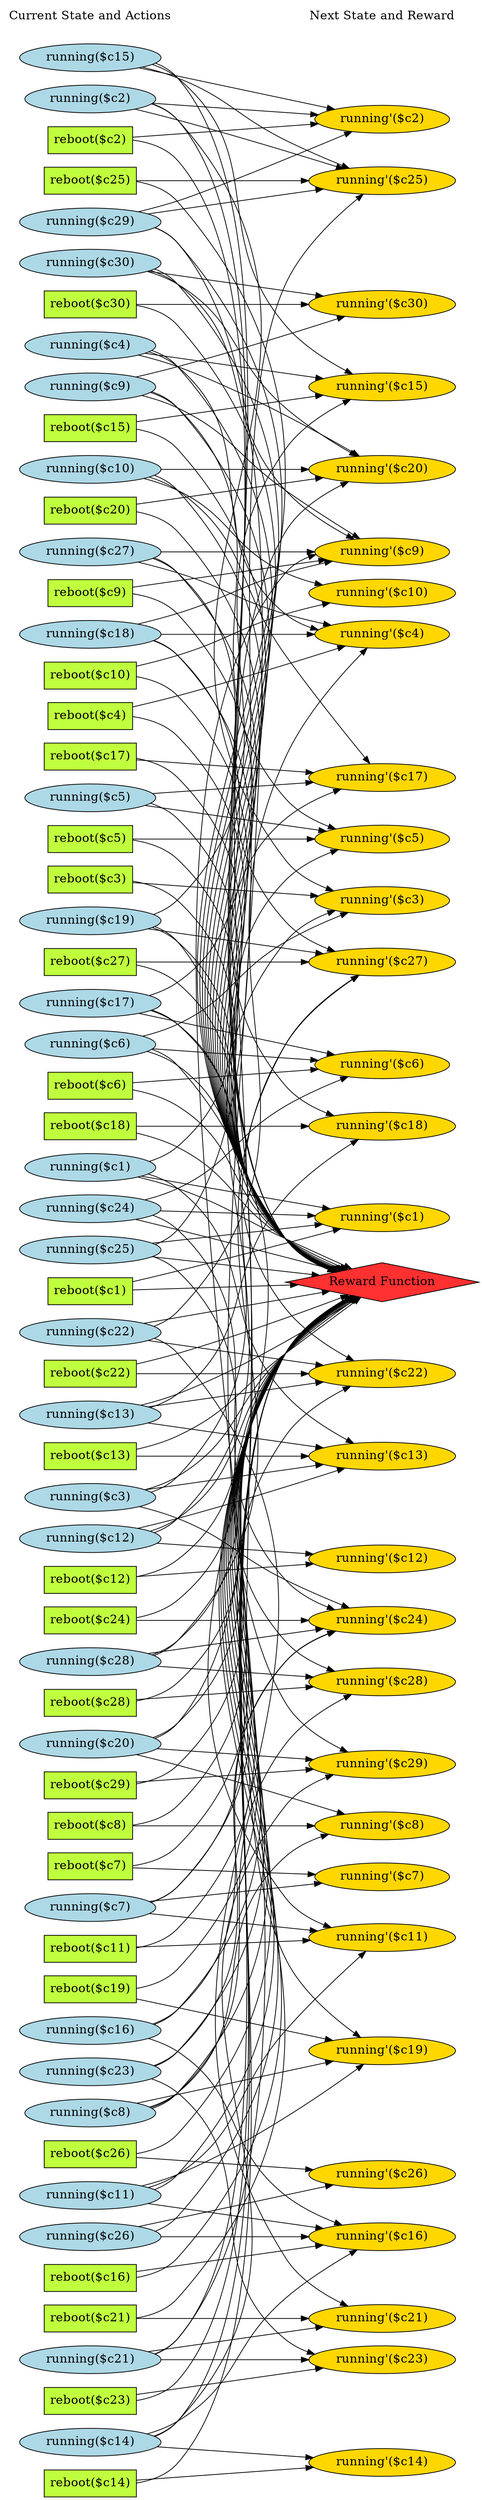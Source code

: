 digraph G {
	graph [bb="0,0,579,3286",
		fontname=Helvetica,
		fontsize=16,
		rankdir=LR,
		ranksep=2.00,
		ratio=auto,
		size=600
	];
	node [fontsize=16,
		label="\N"
	];
	{
		graph [rank=same];
		"running($c27)"		 [color=black,
			fillcolor=lightblue,
			height=0.51069,
			pos="90.5,2563",
			shape=ellipse,
			style=filled,
			width=2.1606];
		"running($c15)"		 [color=black,
			fillcolor=lightblue,
			height=0.51069,
			pos="90.5,3214",
			shape=ellipse,
			style=filled,
			width=2.1606];
		"reboot($c9)"		 [color=black,
			fillcolor=olivedrab1,
			height=0.5,
			pos="90.5,2509",
			shape=box,
			style=filled,
			width=1.2778];
		"running($c19)"		 [color=black,
			fillcolor=lightblue,
			height=0.51069,
			pos="90.5,2077",
			shape=ellipse,
			style=filled,
			width=2.1606];
		"reboot($c5)"		 [color=black,
			fillcolor=olivedrab1,
			height=0.5,
			pos="90.5,2185",
			shape=box,
			style=filled,
			width=1.2778];
		"running($c1)"		 [color=black,
			fillcolor=lightblue,
			height=0.51069,
			pos="90.5,1752",
			shape=ellipse,
			style=filled,
			width=1.9838];
		"reboot($c1)"		 [color=black,
			fillcolor=olivedrab1,
			height=0.5,
			pos="90.5,1588",
			shape=box,
			style=filled,
			width=1.2778];
		"running($c6)"		 [color=black,
			fillcolor=lightblue,
			height=0.51069,
			pos="90.5,1914",
			shape=ellipse,
			style=filled,
			width=1.9838];
		"running($c2)"		 [color=black,
			fillcolor=lightblue,
			height=0.51069,
			pos="90.5,3159",
			shape=ellipse,
			style=filled,
			width=1.9838];
		"reboot($c21)"		 [color=black,
			fillcolor=olivedrab1,
			height=0.5,
			pos="90.5,234",
			shape=box,
			style=filled,
			width=1.3889];
		"running($c30)"		 [color=black,
			fillcolor=lightblue,
			height=0.51069,
			pos="90.5,2942",
			shape=ellipse,
			style=filled,
			width=2.1606];
		"reboot($c13)"		 [color=black,
			fillcolor=olivedrab1,
			height=0.5,
			pos="90.5,1372",
			shape=box,
			style=filled,
			width=1.3889];
		"reboot($c25)"		 [color=black,
			fillcolor=olivedrab1,
			height=0.5,
			pos="90.5,3051",
			shape=box,
			style=filled,
			width=1.3889];
		"running($c22)"		 [color=black,
			fillcolor=lightblue,
			height=0.51069,
			pos="90.5,1534",
			shape=ellipse,
			style=filled,
			width=2.1606];
		"reboot($c17)"		 [color=black,
			fillcolor=olivedrab1,
			height=0.5,
			pos="90.5,2293",
			shape=box,
			style=filled,
			width=1.3889];
		"running($c10)"		 [color=black,
			fillcolor=lightblue,
			height=0.51069,
			pos="90.5,2671",
			shape=ellipse,
			style=filled,
			width=2.1606];
		"reboot($c29)"		 [color=black,
			fillcolor=olivedrab1,
			height=0.5,
			pos="90.5,939",
			shape=box,
			style=filled,
			width=1.3889];
		"running($c26)"		 [color=black,
			fillcolor=lightblue,
			height=0.51069,
			pos="90.5,342",
			shape=ellipse,
			style=filled,
			width=2.1606];
		"reboot($c8)"		 [color=black,
			fillcolor=olivedrab1,
			height=0.5,
			pos="90.5,885",
			shape=box,
			style=filled,
			width=1.2778];
		"running($c14)"		 [color=black,
			fillcolor=lightblue,
			height=0.51069,
			pos="90.5,72",
			shape=ellipse,
			style=filled,
			width=2.1606];
		"reboot($c4)"		 [color=black,
			fillcolor=olivedrab1,
			height=0.5,
			pos="90.5,2347",
			shape=box,
			style=filled,
			width=1.2778];
		"running($c18)"		 [color=black,
			fillcolor=lightblue,
			height=0.51069,
			pos="90.5,2455",
			shape=ellipse,
			style=filled,
			width=2.1606];
		"running($c9)"		 [color=black,
			fillcolor=lightblue,
			height=0.51069,
			pos="90.5,2779",
			shape=ellipse,
			style=filled,
			width=1.9838];
		"running($c5)"		 [color=black,
			fillcolor=lightblue,
			height=0.51069,
			pos="90.5,2239",
			shape=ellipse,
			style=filled,
			width=1.9838];
		"reboot($c20)"		 [color=black,
			fillcolor=olivedrab1,
			height=0.5,
			pos="90.5,2617",
			shape=box,
			style=filled,
			width=1.3889];
		"reboot($c12)"		 [color=black,
			fillcolor=olivedrab1,
			height=0.5,
			pos="90.5,1209",
			shape=box,
			style=filled,
			width=1.3889];
		"reboot($c24)"		 [color=black,
			fillcolor=olivedrab1,
			height=0.5,
			pos="90.5,1155",
			shape=box,
			style=filled,
			width=1.3889];
		"reboot($c16)"		 [color=black,
			fillcolor=olivedrab1,
			height=0.5,
			pos="90.5,288",
			shape=box,
			style=filled,
			width=1.3889];
		"reboot($c28)"		 [color=black,
			fillcolor=olivedrab1,
			height=0.5,
			pos="90.5,1047",
			shape=box,
			style=filled,
			width=1.3889];
		"running($c21)"		 [color=black,
			fillcolor=lightblue,
			height=0.51069,
			pos="90.5,180",
			shape=ellipse,
			style=filled,
			width=2.1606];
		"running($c25)"		 [color=black,
			fillcolor=lightblue,
			height=0.51069,
			pos="90.5,1642",
			shape=ellipse,
			style=filled,
			width=2.1606];
		"running($c13)"		 [color=black,
			fillcolor=lightblue,
			height=0.51069,
			pos="90.5,1426",
			shape=ellipse,
			style=filled,
			width=2.1606];
		"reboot($c7)"		 [color=black,
			fillcolor=olivedrab1,
			height=0.5,
			pos="90.5,831",
			shape=box,
			style=filled,
			width=1.2778];
		"running($c29)"		 [color=black,
			fillcolor=lightblue,
			height=0.51069,
			pos="90.5,2997",
			shape=ellipse,
			style=filled,
			width=2.1606];
		"running($c17)"		 [color=black,
			fillcolor=lightblue,
			height=0.51069,
			pos="90.5,1969",
			shape=ellipse,
			style=filled,
			width=2.1606];
		"reboot($c3)"		 [color=black,
			fillcolor=olivedrab1,
			height=0.5,
			pos="90.5,2131",
			shape=box,
			style=filled,
			width=1.2778];
		"Current State and Actions"		 [color=black,
			fillcolor=white,
			height=0.5,
			pos="90.5,3268",
			shape=plaintext,
			style=bold,
			width=2.5139];
		"running($c8)"		 [color=black,
			fillcolor=lightblue,
			height=0.51069,
			pos="90.5,505",
			shape=ellipse,
			style=filled,
			width=1.9838];
		"running($c4)"		 [color=black,
			fillcolor=lightblue,
			height=0.51069,
			pos="90.5,2834",
			shape=ellipse,
			style=filled,
			width=1.9838];
		"reboot($c11)"		 [color=black,
			fillcolor=olivedrab1,
			height=0.5,
			pos="90.5,723",
			shape=box,
			style=filled,
			width=1.3889];
		"reboot($c23)"		 [color=black,
			fillcolor=olivedrab1,
			height=0.5,
			pos="90.5,126",
			shape=box,
			style=filled,
			width=1.3889];
		"reboot($c15)"		 [color=black,
			fillcolor=olivedrab1,
			height=0.5,
			pos="90.5,2725",
			shape=box,
			style=filled,
			width=1.3889];
		"running($c12)"		 [color=black,
			fillcolor=lightblue,
			height=0.51069,
			pos="90.5,1263",
			shape=ellipse,
			style=filled,
			width=2.1606];
		"reboot($c27)"		 [color=black,
			fillcolor=olivedrab1,
			height=0.5,
			pos="90.5,2023",
			shape=box,
			style=filled,
			width=1.3889];
		"running($c20)"		 [color=black,
			fillcolor=lightblue,
			height=0.51069,
			pos="90.5,993",
			shape=ellipse,
			style=filled,
			width=2.1606];
		"reboot($c19)"		 [color=black,
			fillcolor=olivedrab1,
			height=0.5,
			pos="90.5,669",
			shape=box,
			style=filled,
			width=1.3889];
		"running($c16)"		 [color=black,
			fillcolor=lightblue,
			height=0.51069,
			pos="90.5,615",
			shape=ellipse,
			style=filled,
			width=2.1606];
		"running($c24)"		 [color=black,
			fillcolor=lightblue,
			height=0.51069,
			pos="90.5,1697",
			shape=ellipse,
			style=filled,
			width=2.1606];
		"reboot($c6)"		 [color=black,
			fillcolor=olivedrab1,
			height=0.5,
			pos="90.5,1860",
			shape=box,
			style=filled,
			width=1.2778];
		"running($c28)"		 [color=black,
			fillcolor=lightblue,
			height=0.51069,
			pos="90.5,1101",
			shape=ellipse,
			style=filled,
			width=2.1606];
		"reboot($c2)"		 [color=black,
			fillcolor=olivedrab1,
			height=0.5,
			pos="90.5,3105",
			shape=box,
			style=filled,
			width=1.2778];
		"running($c7)"		 [color=black,
			fillcolor=lightblue,
			height=0.51069,
			pos="90.5,777",
			shape=ellipse,
			style=filled,
			width=1.9838];
		"reboot($c30)"		 [color=black,
			fillcolor=olivedrab1,
			height=0.5,
			pos="90.5,2888",
			shape=box,
			style=filled,
			width=1.3889];
		"reboot($c10)"		 [color=black,
			fillcolor=olivedrab1,
			height=0.5,
			pos="90.5,2401",
			shape=box,
			style=filled,
			width=1.3889];
		"running($c3)"		 [color=black,
			fillcolor=lightblue,
			height=0.51069,
			pos="90.5,1318",
			shape=ellipse,
			style=filled,
			width=1.9838];
		"reboot($c22)"		 [color=black,
			fillcolor=olivedrab1,
			height=0.5,
			pos="90.5,1480",
			shape=box,
			style=filled,
			width=1.3889];
		"reboot($c14)"		 [color=black,
			fillcolor=olivedrab1,
			height=0.5,
			pos="90.5,18",
			shape=box,
			style=filled,
			width=1.3889];
		"reboot($c26)"		 [color=black,
			fillcolor=olivedrab1,
			height=0.5,
			pos="90.5,451",
			shape=box,
			style=filled,
			width=1.3889];
		"running($c23)"		 [color=black,
			fillcolor=lightblue,
			height=0.51069,
			pos="90.5,560",
			shape=ellipse,
			style=filled,
			width=2.1606];
		"running($c11)"		 [color=black,
			fillcolor=lightblue,
			height=0.51069,
			pos="90.5,397",
			shape=ellipse,
			style=filled,
			width=2.1606];
		"reboot($c18)"		 [color=black,
			fillcolor=olivedrab1,
			height=0.5,
			pos="90.5,1806",
			shape=box,
			style=filled,
			width=1.3889];
	}
	{
		graph [rank=same];
		"running'($c3)"		 [color=black,
			fillcolor=gold1,
			height=0.51069,
			pos="452,2104",
			shape=ellipse,
			style=filled,
			width=2.0428];
		"running'($c7)"		 [color=black,
			fillcolor=gold1,
			height=0.51069,
			pos="452,817",
			shape=ellipse,
			style=filled,
			width=2.0428];
		"running'($c13)"		 [color=black,
			fillcolor=gold1,
			height=0.51069,
			pos="452,1372",
			shape=ellipse,
			style=filled,
			width=2.2195];
		"Next State and Reward"		 [color=black,
			fillcolor=white,
			height=0.5,
			pos="452,3268",
			shape=plaintext,
			style=bold,
			width=2.25];
		"running'($c21)"		 [color=black,
			fillcolor=gold1,
			height=0.51069,
			pos="452,234",
			shape=ellipse,
			style=filled,
			width=2.2195];
		"Reward Function"		 [color=black,
			fillcolor=firebrick1,
			height=0.72222,
			pos="452,1600",
			shape=diamond,
			style=filled,
			width=3.5278];
		"running'($c17)"		 [color=black,
			fillcolor=gold1,
			height=0.51069,
			pos="452,2280",
			shape=ellipse,
			style=filled,
			width=2.2195];
		"running'($c25)"		 [color=black,
			fillcolor=gold1,
			height=0.51069,
			pos="452,3051",
			shape=ellipse,
			style=filled,
			width=2.2195];
		"running'($c29)"		 [color=black,
			fillcolor=gold1,
			height=0.51069,
			pos="452,966",
			shape=ellipse,
			style=filled,
			width=2.2195];
		"running'($c30)"		 [color=black,
			fillcolor=gold1,
			height=0.51069,
			pos="452,2888",
			shape=ellipse,
			style=filled,
			width=2.2195];
		"running'($c2)"		 [color=black,
			fillcolor=gold1,
			height=0.51069,
			pos="452,3132",
			shape=ellipse,
			style=filled,
			width=2.0428];
		"running'($c6)"		 [color=black,
			fillcolor=gold1,
			height=0.51069,
			pos="452,1887",
			shape=ellipse,
			style=filled,
			width=2.0428];
		"running'($c10)"		 [color=black,
			fillcolor=gold1,
			height=0.51069,
			pos="452,2508",
			shape=ellipse,
			style=filled,
			width=2.2195];
		"running'($c22)"		 [color=black,
			fillcolor=gold1,
			height=0.51069,
			pos="452,1480",
			shape=ellipse,
			style=filled,
			width=2.2195];
		"running'($c14)"		 [color=black,
			fillcolor=gold1,
			height=0.51069,
			pos="452,45",
			shape=ellipse,
			style=filled,
			width=2.2195];
		"running'($c26)"		 [color=black,
			fillcolor=gold1,
			height=0.51069,
			pos="452,423",
			shape=ellipse,
			style=filled,
			width=2.2195];
		"running'($c18)"		 [color=black,
			fillcolor=gold1,
			height=0.51069,
			pos="452,1806",
			shape=ellipse,
			style=filled,
			width=2.2195];
		"running'($c9)"		 [color=black,
			fillcolor=gold1,
			height=0.51069,
			pos="452,2563",
			shape=ellipse,
			style=filled,
			width=2.0428];
		"running'($c1)"		 [color=black,
			fillcolor=gold1,
			height=0.51069,
			pos="452,1685",
			shape=ellipse,
			style=filled,
			width=2.0428];
		"running'($c23)"		 [color=black,
			fillcolor=gold1,
			height=0.51069,
			pos="452,179",
			shape=ellipse,
			style=filled,
			width=2.2195];
		"running'($c5)"		 [color=black,
			fillcolor=gold1,
			height=0.51069,
			pos="452,2199",
			shape=ellipse,
			style=filled,
			width=2.0428];
		"running'($c11)"		 [color=black,
			fillcolor=gold1,
			height=0.51069,
			pos="452,736",
			shape=ellipse,
			style=filled,
			width=2.2195];
		"running'($c27)"		 [color=black,
			fillcolor=gold1,
			height=0.51069,
			pos="452,2023",
			shape=ellipse,
			style=filled,
			width=2.2195];
		"running'($c15)"		 [color=black,
			fillcolor=gold1,
			height=0.51069,
			pos="452,2779",
			shape=ellipse,
			style=filled,
			width=2.2195];
		"running'($c19)"		 [color=black,
			fillcolor=gold1,
			height=0.51069,
			pos="452,586",
			shape=ellipse,
			style=filled,
			width=2.2195];
		"running'($c4)"		 [color=black,
			fillcolor=gold1,
			height=0.51069,
			pos="452,2453",
			shape=ellipse,
			style=filled,
			width=2.0428];
		"running'($c20)"		 [color=black,
			fillcolor=gold1,
			height=0.51069,
			pos="452,2671",
			shape=ellipse,
			style=filled,
			width=2.2195];
		"running'($c8)"		 [color=black,
			fillcolor=gold1,
			height=0.51069,
			pos="452,885",
			shape=ellipse,
			style=filled,
			width=2.0428];
		"running'($c12)"		 [color=black,
			fillcolor=gold1,
			height=0.51069,
			pos="452,1236",
			shape=ellipse,
			style=filled,
			width=2.2195];
		"running'($c24)"		 [color=black,
			fillcolor=gold1,
			height=0.51069,
			pos="452,1141",
			shape=ellipse,
			style=filled,
			width=2.2195];
		"running'($c16)"		 [color=black,
			fillcolor=gold1,
			height=0.51069,
			pos="452,342",
			shape=ellipse,
			style=filled,
			width=2.2195];
		"running'($c28)"		 [color=black,
			fillcolor=gold1,
			height=0.51069,
			pos="452,1060",
			shape=ellipse,
			style=filled,
			width=2.2195];
	}
	"running($c27)" -> "Reward Function"	 [pos="e,392.41,1613.8 156.36,2553 165.69,2549 174.36,2543.6 181,2536 441.8,2238.8 85.38,1972.6 325,1658 339.36,1639.1 361.31,1626.2 382.88,\
1617.4"];
	"running($c27)" -> "running'($c9)"	 [color=black,
		pos="e,378.3,2563 168.62,2563 227.33,2563 307.99,2563 368.08,2563",
		style=solid];
	"running($c27)" -> "running'($c27)"	 [color=black,
		pos="e,394.5,2035.8 154.55,2552.5 164.33,2548.6 173.61,2543.3 181,2536 333.01,2385.7 181.63,2235.6 325,2077 340.85,2059.5 363.36,2047.4 \
384.98,2039.2",
		style=solid];
	"running($c27)" -> "running'($c4)"	 [color=black,
		pos="e,392.83,2464.1 140.94,2548.8 154.03,2544.8 168.1,2540.4 181,2536 245.84,2513.9 259.39,2500.7 325,2481 343.56,2475.4 363.95,2470.4 \
382.82,2466.2",
		style=solid];
	"running($c15)" -> "Reward Function"	 [pos="e,391.06,1613.5 155.95,3204 165.57,3199.9 174.44,3194.1 181,3186 395.66,2921 127.75,1936.2 325,1658 338.59,1638.8 360.12,1625.9 \
381.57,1617.1"];
	"running($c15)" -> "running'($c25)"	 [color=black,
		pos="e,411.06,3066.8 142.35,3200.1 155.16,3196.1 168.74,3191.3 181,3186 248.41,3156.9 259.16,3137.5 325,3105 349.85,3092.7 378.17,3080.4 \
401.65,3070.7",
		style=solid];
	"running($c15)" -> "running'($c2)"	 [color=black,
		pos="e,397.15,3144.3 147.28,3201.3 212.22,3186.5 319.27,3162 387.39,3146.5",
		style=solid];
	"running($c15)" -> "running'($c15)"	 [color=black,
		pos="e,414.89,2795.3 152.51,3202.6 162.85,3198.6 172.86,3193.3 181,3186 298.89,3080.8 222.56,2981.3 325,2861 347.1,2835 379.45,2814.2 \
405.83,2800.1",
		style=solid];
	"reboot($c9)" -> "Reward Function"	 [pos="e,392.52,1613.9 136.85,2505.1 152.93,2501.5 169.8,2494.6 181,2482 427.65,2203.8 98.177,1952.6 325,1658 339.46,1639.2 361.43,1626.3 \
383,1617.5"];
	"reboot($c9)" -> "running'($c9)"	 [color=black,
		pos="e,388.53,2553.6 136.67,2515.8 197.45,2524.9 306.29,2541.3 378.58,2552.1",
		style=solid];
	"running($c19)" -> "Reward Function"	 [pos="e,396.17,1614.7 154.26,2066.2 164.07,2062.4 173.44,2057.1 181,2050 316.06,1922.7 199.07,1794.3 325,1658 341.58,1640 364.82,1627.2 \
386.84,1618.3"];
	"running($c19)" -> "running'($c27)"	 [color=black,
		pos="e,384.56,2033 156.6,2067.2 217.87,2058 309.64,2044.2 374.4,2034.5",
		style=solid];
	"running($c19)" -> "running'($c15)"	 [color=black,
		pos="e,411.33,2763.2 155.42,2087.2 164.98,2091.2 173.97,2096.6 181,2104 367.71,2301.3 167.46,2476.7 325,2698 344.22,2725 375.54,2745.2 \
402.15,2758.7",
		style=solid];
	"running($c19)" -> "running'($c19)"	 [color=black,
		pos="e,424.26,603.42 156.73,2067.3 166.01,2063.3 174.58,2057.7 181,2050 372.33,1819.3 194.04,978.59 325,709 345.36,667.08 386.16,631.47 \
415.83,609.52",
		style=solid];
	"reboot($c5)" -> "Reward Function"	 [pos="e,394.54,1614.4 136.61,2180.3 152.47,2176.6 169.25,2169.9 181,2158 343.49,1993.5 174.28,1833.4 325,1658 340.65,1639.8 363.24,1627 \
384.97,1618.1"];
	"reboot($c5)" -> "running'($c5)"	 [color=black,
		pos="e,379.03,2196.2 136.67,2186.8 194.72,2189 296.61,2193 368.63,2195.8",
		style=solid];
	"running($c1)" -> "running'($c13)"	 [color=black,
		pos="e,415.72,1388.4 148.83,1741.3 160.34,1737.3 171.73,1731.7 181,1724 285.95,1636.9 232.64,1553.4 325,1453 348.08,1427.9 380.55,1407.3 \
406.74,1393.1",
		style=solid];
	"running($c1)" -> "Reward Function"	 [pos="e,411.96,1618 138.8,1738.4 152.54,1734.2 167.47,1729.2 181,1724 183.8,1722.9 325.49,1657.8 402.46,1622.3"];
	"running($c1)" -> "running'($c1)"	 [color=black,
		pos="e,392.65,1695.9 148.86,1741.3 212.4,1729.5 314.81,1710.4 382.51,1697.8",
		style=solid];
	"running($c1)" -> "running'($c5)"	 [color=black,
		pos="e,407.6,2184.3 151.27,1761.9 162.09,1765.9 172.59,1771.4 181,1779 306.08,1892.7 212.01,2005.3 325,2131 344.74,2153 373.3,2169.2 \
398.24,2180.3",
		style=solid];
	"reboot($c1)" -> "Reward Function"	 [pos="e,342.36,1596.4 136.67,1589.5 185.46,1591.1 265.2,1593.8 332.16,1596"];
	"reboot($c1)" -> "running'($c1)"	 [color=black,
		pos="e,401.41,1671.6 136.67,1600.2 201.24,1617.6 320.02,1649.7 391.63,1669",
		style=solid];
	"running($c6)" -> "running'($c3)"	 [color=black,
		pos="e,409.23,2089 142.4,1926.6 155.34,1930.7 168.97,1935.8 181,1942 252.2,1978.5 255.74,2010 325,2050 348.63,2063.7 376.38,2075.9 399.81,\
2085.3",
		style=solid];
	"running($c6)" -> "Reward Function"	 [pos="e,400.49,1615.6 148.87,1903.3 160.25,1899.5 171.58,1894.2 181,1887 276.62,1814.1 234.65,1737.3 325,1658 344,1641.3 368.61,1628.6 \
391.04,1619.3"];
	"running($c6)" -> "running'($c6)"	 [color=black,
		pos="e,381.4,1892.2 159.54,1908.9 219.83,1904.4 307.89,1897.7 371.42,1893",
		style=solid];
	"running($c6)" -> "running'($c11)"	 [color=black,
		pos="e,391.2,747.97 153.85,1905.3 164.19,1901.3 173.86,1895.4 181,1887 499.35,1512.2 28.107,1182 325,790 338.89,771.66 360.27,759.47 \
381.49,751.4",
		style=solid];
	"running($c2)" -> "running'($c3)"	 [color=black,
		pos="e,403.29,2117.9 153.73,3150.2 164.08,3146.2 173.78,3140.3 181,3132 463.32,2805.8 76.994,2525 325,2172 341.53,2148.5 368.87,2132.3 \
393.85,2121.7",
		style=solid];
	"running($c2)" -> "Reward Function"	 [pos="e,391.09,1613.5 154.08,3150.5 164.4,3146.4 174,3140.5 181,3132 389.88,2877.7 134.2,1926.2 325,1658 338.62,1638.9 360.16,1625.9 381.6,\
1617.2"];
	"running($c2)" -> "running'($c25)"	 [color=black,
		pos="e,402.62,3065.5 137.76,3145.1 202.97,3125.5 321.86,3089.8 392.92,3068.4",
		style=solid];
	"running($c2)" -> "running'($c2)"	 [color=black,
		pos="e,381.4,3137.2 159.54,3153.9 219.83,3149.4 307.89,3142.7 371.42,3138",
		style=solid];
	"reboot($c21)" -> "running'($c21)"	 [color=black,
		pos="e,372.06,234 140.73,234 197.55,234 292.12,234 361.95,234",
		style=solid];
	"reboot($c21)" -> "Reward Function"	 [pos="e,411.92,1582.1 140.5,238.33 155.61,242.12 170.9,248.92 181,261 538.6,688.65 45.588,1024.6 325,1507 342.81,1537.8 375.29,1561.3 \
402.81,1577.1"];
	"running($c30)" -> "Reward Function"	 [pos="e,391.26,1613.7 156.68,2932.3 165.97,2928.3 174.55,2922.7 181,2915 541.5,2483.4 -4.7999,2113.5 325,1658 338.78,1639 360.36,1626 \
381.79,1617.3"];
	"running($c30)" -> "running'($c30)"	 [color=black,
		pos="e,384.56,2898 156.6,2932.2 217.87,2923 309.64,2909.2 374.4,2899.5",
		style=solid];
	"running($c30)" -> "running'($c9)"	 [color=black,
		pos="e,416.28,2579.1 152.54,2930.7 162.76,2926.9 172.72,2921.8 181,2915 286.39,2828.4 232.64,2744.4 325,2644 348.24,2618.8 380.99,2598 \
407.28,2583.8",
		style=solid];
	"running($c30)" -> "running'($c20)"	 [color=black,
		pos="e,419.57,2687.9 148.97,2929.8 160.1,2926.1 171.3,2921.2 181,2915 262.38,2862.8 251.65,2815 325,2752 351.57,2729.2 385.04,2708 410.8,\
2693",
		style=solid];
	"reboot($c13)" -> "running'($c13)"	 [color=black,
		pos="e,372.06,1372 140.73,1372 197.55,1372 292.12,1372 361.95,1372",
		style=solid];
	"reboot($c13)" -> "Reward Function"	 [pos="e,423.43,1579.7 140.54,1383.4 154.03,1387.5 168.4,1392.6 181,1399 252.39,1435.1 260.82,1459.2 325,1507 355.38,1529.6 389.99,1555.1 \
415.24,1573.7"];
	"reboot($c25)" -> "Reward Function"	 [pos="e,391.17,1613.6 140.57,3046.7 155.68,3042.9 170.96,3036.1 181,3024 570.26,2553.7 -30.806,2154.1 325,1658 338.69,1638.9 360.25,1625.9 \
381.69,1617.2"];
	"reboot($c25)" -> "running'($c25)"	 [color=black,
		pos="e,372.06,3051 140.73,3051 197.55,3051 292.12,3051 361.95,3051",
		style=solid];
	"running($c22)" -> "running'($c21)"	 [color=black,
		pos="e,409.05,249.68 156.64,1524.3 165.94,1520.3 174.53,1514.7 181,1507 524.37,1098.5 41.615,767.17 325,315 342.36,287.31 373.04,267.28 \
399.78,254.07",
		style=solid];
	"running($c22)" -> "Reward Function"	 [pos="e,384.52,1587.8 152.48,1545.2 213.74,1556.4 308.32,1573.8 374.55,1586"];
	"running($c22)" -> "running'($c22)"	 [color=black,
		pos="e,384.56,1490 156.6,1524.2 217.87,1515 309.64,1501.2 374.4,1491.5",
		style=solid];
	"running($c22)" -> "running'($c4)"	 [color=black,
		pos="e,429.79,2435.1 156.18,1544.1 165.53,1548.1 174.26,1553.5 181,1561 407.25,1811.7 177.71,2003.1 325,2307 348.73,2356 393.09,2401.6 \
422.34,2428.4",
		style=solid];
	"reboot($c17)" -> "Reward Function"	 [pos="e,393.76,1614.1 140.63,2287.7 155.38,2283.8 170.43,2277.2 181,2266 371.34,2063.8 149.1,1872.9 325,1658 340.15,1639.5 362.5,1626.6 \
384.2,1617.8"];
	"reboot($c17)" -> "running'($c17)"	 [color=black,
		pos="e,372.74,2282.8 140.73,2291.2 197.74,2289.2 292.73,2285.7 362.62,2283.2",
		style=solid];
	"running($c10)" -> "Reward Function"	 [pos="e,391.91,1613.8 156.48,2661.1 165.79,2657.1 174.43,2651.6 181,2644 470.15,2308.6 59.736,2012.6 325,1658 339.14,1639.1 360.91,1626.2 \
382.41,1617.4"];
	"running($c10)" -> "running'($c17)"	 [color=black,
		pos="e,433.9,2298.3 151.09,2659.4 161.68,2655.6 172.15,2650.6 181,2644 274.14,2574.7 254.92,2518.6 325,2426 358.24,2382.1 400.8,2334.3 \
426.97,2305.8",
		style=solid];
	"running($c10)" -> "running'($c10)"	 [color=black,
		pos="e,383.56,2517.5 145.69,2658 157.63,2654.2 169.99,2649.6 181,2644 252.39,2607.9 252.32,2569.4 325,2536 340.09,2529.1 357,2523.8 373.42,\
2519.8",
		style=solid];
	"running($c10)" -> "running'($c20)"	 [color=black,
		pos="e,371.83,2671 168.62,2671 225.28,2671 302.39,2671 361.72,2671",
		style=solid];
	"reboot($c29)" -> "Reward Function"	 [pos="e,414.15,1581.7 140.92,944.58 155.51,948.48 170.39,955.04 181,966 354.03,1144.8 185.01,1301.3 325,1507 345.2,1536.7 378.1,1560.5 \
405.21,1576.6"];
	"reboot($c29)" -> "running'($c29)"	 [color=black,
		pos="e,375.79,960.35 140.73,942.7 198.56,947.04 295.49,954.32 365.64,959.59",
		style=solid];
	"running($c26)" -> "Reward Function"	 [pos="e,412.03,1582 155.73,352.14 165.38,356.26 174.31,362.01 181,370 507.89,760.64 67.291,1067.6 325,1507 342.98,1537.7 375.45,1561.3 \
402.93,1577"];
	"running($c26)" -> "running'($c26)"	 [color=black,
		pos="e,394.2,410.2 147.28,354.57 211.28,368.99 316.18,392.62 384.41,408",
		style=solid];
	"running($c26)" -> "running'($c16)"	 [color=black,
		pos="e,371.83,342 168.62,342 225.28,342 302.39,342 361.72,342",
		style=solid];
	"reboot($c8)" -> "Reward Function"	 [pos="e,413.66,1581.7 136.88,889.39 152.78,893.11 169.51,899.86 181,912 367.97,1109.7 174.49,1280.3 325,1507 344.8,1536.8 377.54,1560.6 \
404.69,1576.6"];
	"reboot($c8)" -> "running'($c8)"	 [color=black,
		pos="e,378.35,885 136.67,885 194.54,885 295.98,885 367.96,885",
		style=solid];
	"running($c14)" -> "Reward Function"	 [pos="e,411.8,1582.2 156.76,81.644 166.04,85.653 174.6,91.238 181,99 381.17,341.6 169.15,1233.8 325,1507 342.69,1538 375.37,1561.7 403.02,\
1577.4"];
	"running($c14)" -> "running'($c29)"	 [color=black,
		pos="e,391.97,953.79 156.28,82.058 165.62,86.017 174.32,91.479 181,99 424.77,373.29 96.951,624.51 325,912 339.43,930.19 361.16,942.36 \
382.53,950.45",
		style=solid];
	"running($c14)" -> "running'($c14)"	 [color=black,
		pos="e,375.94,50.638 165.12,66.471 223.4,62.094 304.87,55.975 365.93,51.389",
		style=solid];
	"running($c14)" -> "running'($c16)"	 [color=black,
		pos="e,419.59,325.03 148.95,84.201 160.08,87.956 171.29,92.796 181,99 262.18,150.87 251.8,198.37 325,261 351.6,283.76 385.07,304.98 410.83,\
319.99",
		style=solid];
	"reboot($c4)" -> "Reward Function"	 [pos="e,393.25,1614.1 136.57,2342.9 152.63,2339.2 169.54,2332.4 181,2320 385.36,2098.9 136.42,1892.7 325,1658 339.91,1639.4 362.1,1626.6 \
383.72,1617.8"];
	"reboot($c4)" -> "running'($c4)"	 [color=black,
		pos="e,403.74,2439.1 136.67,2360.3 201.96,2379.6 322.68,2415.2 394.01,2436.2",
		style=solid];
	"running($c18)" -> "Reward Function"	 [pos="e,392.64,1614 156.22,2444.9 165.56,2440.9 174.28,2435.5 181,2428 413.52,2168.9 110.95,1932.6 325,1658 339.57,1639.3 361.57,1626.4 \
383.12,1617.6"];
	"running($c18)" -> "running'($c18)"	 [color=black,
		pos="e,393.33,1818.6 155.36,2444.7 164.92,2440.8 173.93,2435.4 181,2428 360.99,2239.8 155.82,2058 325,1860 340.22,1842.2 362.36,1830.1 \
383.86,1821.9",
		style=solid];
	"running($c18)" -> "running'($c9)"	 [color=black,
		pos="e,393.19,2551.9 140.44,2469.2 153.66,2473.2 167.92,2477.6 181,2482 245.67,2503.6 259.57,2515.8 325,2535 343.77,2540.5 364.38,2545.5 \
383.41,2549.7",
		style=solid];
	"running($c18)" -> "running'($c4)"	 [color=black,
		pos="e,378.3,2453.4 168.62,2454.6 227.33,2454.2 307.99,2453.8 368.08,2453.5",
		style=solid];
	"running($c9)" -> "Reward Function"	 [pos="e,391.76,1613.7 153.85,2770.3 164.19,2766.3 173.85,2760.4 181,2752 498.56,2378.3 34.043,2052.8 325,1658 339,1639 360.75,1626.1 382.26,\
1617.3"];
	"running($c9)" -> "running'($c30)"	 [color=black,
		pos="e,402.8,2873.4 137.4,2792.9 202.57,2812.7 321.91,2848.9 393.09,2870.4",
		style=solid];
	"running($c9)" -> "running'($c9)"	 [color=black,
		pos="e,423.34,2580 143.81,2766.6 156.33,2762.7 169.41,2757.9 181,2752 252.39,2715.9 259.31,2689.7 325,2644 354.7,2623.4 389.33,2601.2 \
414.76,2585.3",
		style=solid];
	"running($c9)" -> "running'($c5)"	 [color=black,
		pos="e,396.2,2211 152.4,2769.6 163,2765.6 173.13,2760 181,2752 343.23,2587.8 172.2,2426 325,2253 341.06,2234.8 364.3,2222.6 386.46,2214.4",
		style=solid];
	"running($c5)" -> "Reward Function"	 [pos="e,394.29,1614.2 152.57,2229.7 163.16,2225.8 173.24,2220.1 181,2212 357.38,2028.7 161.72,1853.1 325,1658 340.42,1639.6 362.95,1626.7 \
384.71,1617.9"];
	"running($c5)" -> "running'($c17)"	 [color=black,
		pos="e,380.06,2271.9 156.19,2246.4 216.06,2253.2 305.3,2263.4 369.91,2270.8",
		style=solid];
	"running($c5)" -> "running'($c5)"	 [color=black,
		pos="e,384.56,2206.4 156.6,2231.8 217.87,2224.9 309.64,2214.7 374.4,2207.5",
		style=solid];
	"reboot($c20)" -> "Reward Function"	 [pos="e,391.99,1613.9 140.7,2612.3 155.64,2608.5 170.78,2601.8 181,2590 455.97,2273.7 72.565,1992.6 325,1658 339.21,1639.2 361.01,1626.2 \
382.5,1617.5"];
	"reboot($c20)" -> "running'($c20)"	 [color=black,
		pos="e,384.67,2661 140.73,2624.4 201.03,2633.5 303.85,2648.9 374.49,2659.5",
		style=solid];
	"reboot($c12)" -> "Reward Function"	 [pos="e,417.23,1580.9 140.89,1216.5 154.98,1220.5 169.59,1226.6 181,1236 286.39,1322.6 235.92,1403.7 325,1507 348.77,1534.6 382.14,1558.7 \
408.56,1575.5"];
	"reboot($c12)" -> "running'($c12)"	 [color=black,
		pos="e,375.79,1230.4 140.73,1212.7 198.56,1217 295.49,1224.3 365.64,1229.6",
		style=solid];
	"reboot($c24)" -> "Reward Function"	 [pos="e,416.37,1581.2 140.85,1161.9 155.1,1165.9 169.81,1172.1 181,1182 299.43,1286.6 226.15,1383.8 325,1507 347.7,1535.3 380.96,1559.4 \
407.61,1575.9"];
	"reboot($c24)" -> "running'($c24)"	 [color=black,
		pos="e,373.08,1144 140.73,1153.1 197.83,1150.9 293.04,1147.2 362.96,1144.4",
		style=solid];
	"reboot($c16)" -> "Reward Function"	 [pos="e,411.97,1582.1 140.93,292.48 155.88,296.29 170.97,303.07 181,315 524.37,723.48 56.343,1045.9 325,1507 342.89,1537.7 375.37,1561.3 \
402.86,1577"];
	"reboot($c16)" -> "running'($c16)"	 [color=black,
		pos="e,384.67,332.04 140.73,295.4 201.03,304.45 303.85,319.9 374.49,330.51",
		style=solid];
	"reboot($c28)" -> "Reward Function"	 [pos="e,414.98,1581.5 140.52,1053 155.09,1056.9 170.06,1063.4 181,1074 326.4,1215.4 205.84,1342.9 325,1507 346.17,1536.2 379.19,1560 406.11,\
1576.3"];
	"reboot($c28)" -> "running'($c28)"	 [color=black,
		pos="e,372.74,1057.2 140.73,1048.8 197.74,1050.8 292.73,1054.3 362.62,1056.8",
		style=solid];
	"running($c21)" -> "running'($c21)"	 [color=black,
		pos="e,384.56,224.02 156.6,189.78 217.87,198.98 309.64,212.77 374.4,222.49",
		style=solid];
	"running($c21)" -> "Reward Function"	 [pos="e,411.88,1582.1 156.7,189.69 165.99,193.69 174.56,199.27 181,207 552.84,653.83 34.828,1003.3 325,1507 342.82,1537.9 375.5,1561.6 \
403.11,1577.3"];
	"running($c21)" -> "running'($c9)"	 [color=black,
		pos="e,378.28,2562.5 157.48,189.62 166.55,193.64 174.85,199.24 181,207 502.79,613.34 -11.66,2140.9 325,2535 336.13,2548 351.86,2555.8 \
368.45,2560.2",
		style=solid];
	"running($c21)" -> "running'($c23)"	 [color=black,
		pos="e,371.83,179.22 168.62,179.79 225.28,179.63 302.39,179.41 361.72,179.25",
		style=solid];
	"running($c25)" -> "Reward Function"	 [pos="e,370.6,1609.4 160.82,1633.9 217.64,1627.3 298.5,1617.8 360.44,1610.6"];
	"running($c25)" -> "running'($c25)"	 [color=black,
		pos="e,427.19,3033.3 155.8,1652.1 165.44,1656.2 174.36,1662 181,1670 536.15,2099.1 92.186,2409 325,2915 346.27,2961.2 389.34,3002.2 419.16,\
3026.8",
		style=solid];
	"running($c25)" -> "running'($c1)"	 [color=black,
		pos="e,385.37,1677.2 160.39,1650.2 221.93,1657.6 311.92,1668.4 375.42,1676",
		style=solid];
	"running($c25)" -> "running'($c28)"	 [color=black,
		pos="e,393.95,1072.7 155.16,1631.5 164.75,1627.6 173.82,1622.3 181,1615 343.75,1450.1 171.73,1287.7 325,1114 340.57,1096.4 362.9,1084.3 \
384.46,1076.1",
		style=solid];
	"running($c13)" -> "running'($c13)"	 [color=black,
		pos="e,384.56,1382 156.6,1416.2 217.87,1407 309.64,1393.2 374.4,1383.5",
		style=solid];
	"running($c13)" -> "Reward Function"	 [pos="e,420.04,1580.4 143.25,1439.6 155.79,1443.5 169.02,1448 181,1453 266.25,1488.6 359.66,1543.3 411.22,1574.9"];
	"running($c13)" -> "running'($c22)"	 [color=black,
		pos="e,384.56,1470 156.6,1435.8 217.87,1445 309.64,1458.8 374.4,1468.5",
		style=solid];
	"running($c13)" -> "running'($c18)"	 [color=black,
		pos="e,421.44,1789 152.44,1437.4 162.67,1441.2 172.66,1446.3 181,1453 283.56,1535.6 238.29,1612.9 325,1712 350.26,1740.9 385.79,1766.4 \
412.68,1783.5",
		style=solid];
	"reboot($c7)" -> "running'($c7)"	 [color=black,
		pos="e,379.03,819.8 136.67,829.24 194.72,826.98 296.61,823.01 368.63,820.21",
		style=solid];
	"reboot($c7)" -> "Reward Function"	 [pos="e,413.48,1581.8 136.55,835.17 152.59,838.85 169.52,845.63 181,858 381.98,1074.6 163.91,1259.3 325,1507 344.51,1537 377.27,1560.7 \
404.49,1576.7"];
	"running($c29)" -> "Reward Function"	 [pos="e,391.22,1613.6 155.84,2987 165.48,2982.8 174.38,2977 181,2969 553.44,2516.4 -17.681,2133.6 325,1658 338.74,1638.9 360.3,1626 381.73,\
1617.2"];
	"running($c29)" -> "running'($c25)"	 [color=black,
		pos="e,384.56,3041 156.6,3006.8 217.87,3016 309.64,3029.8 374.4,3039.5",
		style=solid];
	"running($c29)" -> "running'($c29)"	 [color=black,
		pos="e,399.72,980.06 156.53,2987 165.96,2982.8 174.62,2977 181,2969 449.21,2631.1 89.241,1394.3 325,1033 340.06,1009.9 365.82,994.25 \
390.14,983.9",
		style=solid];
	"running($c29)" -> "running'($c2)"	 [color=black,
		pos="e,414.27,3116.1 140.99,3011.1 154.07,3015 168.13,3019.5 181,3024 260.62,3051.9 351.34,3089.4 404.74,3112.1",
		style=solid];
	"running($c17)" -> "Reward Function"	 [pos="e,398.49,1615.2 151.73,1957.4 162.27,1953.5 172.54,1948.1 181,1941 288.79,1849.9 223.27,1755.8 325,1658 342.92,1640.8 366.89,1628 \
389.1,1618.9"];
	"running($c17)" -> "running'($c17)"	 [color=black,
		pos="e,399.85,2266 151.69,1980.6 162.11,1984.4 172.36,1989.4 181,1996 276.85,2069.2 233.39,2147.6 325,2226 343.82,2242.1 368.18,2254.1 \
390.45,2262.6",
		style=solid];
	"running($c17)" -> "running'($c6)"	 [color=black,
		pos="e,397.15,1899.3 147.28,1956.3 212.22,1941.5 319.27,1917 387.39,1901.5",
		style=solid];
	"running($c17)" -> "running'($c22)"	 [color=black,
		pos="e,415.33,1496.4 152.82,1958 163.13,1953.9 173.05,1948.5 181,1941 311.43,1818.5 213.66,1705.1 325,1565 346.66,1537.7 379.47,1516 \
406.17,1501.3",
		style=solid];
	"reboot($c3)" -> "running'($c3)"	 [color=black,
		pos="e,381.36,2109.2 136.67,2127.6 195.35,2123.2 298.82,2115.4 370.96,2110",
		style=solid];
	"reboot($c3)" -> "Reward Function"	 [pos="e,395.48,1614.4 136.87,2126 152.57,2122.2 169.18,2115.6 181,2104 329.7,1958.1 186.74,1813.8 325,1658 341.08,1639.9 363.99,1627 385.86,\
1618.1"];
	"Current State and Actions" -> "Next State and Reward"	 [color=black,
		pos="e,370.92,3268 181.29,3268 236.11,3268 305.97,3268 360.86,3268",
		style=invis];
	"running($c8)" -> "Reward Function"	 [pos="e,412.22,1581.9 152.86,514.14 163.55,518.32 173.6,524.34 181,533 465.3,865.66 99.691,1131.9 325,1507 343.3,1537.5 375.76,1561.1 \
403.16,1576.9"];
	"running($c8)" -> "running'($c19)"	 [color=black,
		pos="e,394.3,573.23 144.93,517.04 208.69,531.4 315.32,555.43 384.4,570.99",
		style=solid];
	"running($c8)" -> "running'($c8)"	 [color=black,
		pos="e,388.77,875.42 149.62,515.45 160.95,519.52 172.07,525.16 181,533 295.5,633.46 211.08,742.89 325,844 340.16,857.45 359.81,866.5 \
379.07,872.59",
		style=solid];
	"running($c8)" -> "running'($c28)"	 [color=black,
		pos="e,404.12,1045.2 151.36,514.93 162.3,519.03 172.83,524.83 181,533 332.5,684.47 188.19,828.15 325,993 343.17,1014.9 370.39,1030.6 \
394.89,1041.3",
		style=solid];
	"running($c4)" -> "Reward Function"	 [pos="e,391.38,1613.8 153.01,2825 163.69,2820.8 173.69,2814.7 181,2806 510.77,2411.4 21.182,2072.9 325,1658 338.88,1639 360.48,1626.1 \
381.9,1617.4"];
	"running($c4)" -> "running'($c15)"	 [color=black,
		pos="e,385.14,2789.1 152.48,2824.7 213.93,2815.3 308.91,2800.7 375.17,2790.6",
		style=solid];
	"running($c4)" -> "running'($c4)"	 [color=black,
		pos="e,380.12,2457 149.72,2823.7 161.04,2819.6 172.13,2813.9 181,2806 298.89,2700.8 202.77,2581.1 325,2481 337.85,2470.5 353.82,2463.7 \
370.03,2459.4",
		style=solid];
	"running($c4)" -> "running'($c20)"	 [color=black,
		pos="e,420.96,2688 139.38,2820.6 152.99,2816.3 167.71,2811.4 181,2806 265.82,2771.8 360.48,2721.5 412.13,2692.9",
		style=solid];
	"reboot($c11)" -> "Reward Function"	 [pos="e,412.91,1581.9 140.93,728.01 155.7,731.87 170.68,738.54 181,750 410.12,1004.5 142.65,1217.1 325,1507 343.99,1537.2 376.6,1560.9 \
403.89,1576.8"];
	"reboot($c11)" -> "running'($c11)"	 [color=black,
		pos="e,372.74,733.17 140.73,724.78 197.74,726.84 292.73,730.28 362.62,732.8",
		style=solid];
	"reboot($c23)" -> "Reward Function"	 [pos="e,411.83,1582.2 140.57,130.28 155.67,134.06 170.96,140.88 181,153 374.04,386.01 174.53,1244.5 325,1507 342.75,1538 375.43,1561.6 \
403.07,1577.3"];
	"reboot($c23)" -> "running'($c23)"	 [color=black,
		pos="e,384.35,169.17 140.73,133.26 200.94,142.13 303.54,157.26 374.17,167.67",
		style=solid];
	"reboot($c15)" -> "Reward Function"	 [pos="e,391.83,1613.7 140.81,2720.4 155.75,2716.6 170.87,2709.8 181,2698 484.35,2343.4 46.895,2032.7 325,1658 339.06,1639 360.83,1626.1 \
382.33,1617.4"];
	"reboot($c15)" -> "running'($c15)"	 [color=black,
		pos="e,384.67,2769 140.73,2732.4 201.03,2741.5 303.85,2756.9 374.49,2767.5",
		style=solid];
	"running($c12)" -> "running'($c13)"	 [color=black,
		pos="e,403.06,1357.5 139.24,1277.5 204.91,1297.4 322.97,1333.2 393.45,1354.5",
		style=solid];
	"running($c12)" -> "Reward Function"	 [pos="e,418.83,1580.7 150.14,1275 161.05,1279 171.88,1284.2 181,1291 273.34,1360.2 245.39,1423.5 325,1507 350.37,1533.6 384.09,1558.1 \
410.26,1575.2"];
	"running($c12)" -> "running'($c27)"	 [color=black,
		pos="e,422.02,2005.8 154.61,1273.5 164.5,1277.6 173.81,1283.2 181,1291 374.17,1499.4 178.31,1670.6 325,1914 346.85,1950.3 384.9,1980.7 \
413.49,2000.1",
		style=solid];
	"running($c12)" -> "running'($c12)"	 [color=black,
		pos="e,375.94,1241.6 165.12,1257.5 223.4,1253.1 304.87,1247 365.93,1242.4",
		style=solid];
	"reboot($c27)" -> "Reward Function"	 [pos="e,397.27,1614.9 140.94,2016.2 155.19,2012.3 169.88,2006 181,1996 302.62,1887 211.2,1775.1 325,1658 342.18,1640.3 365.77,1627.5 387.9,\
1618.5"];
	"reboot($c27)" -> "running'($c27)"	 [color=black,
		pos="e,372.06,2023 140.73,2023 197.55,2023 292.12,2023 361.95,2023",
		style=solid];
	"running($c20)" -> "Reward Function"	 [pos="e,414.4,1581.6 155.11,1003.5 164.71,1007.4 173.79,1012.8 181,1020 340.16,1180 195.47,1322.2 325,1507 345.61,1536.4 378.49,1560.2 \
405.49,1576.4"];
	"running($c20)" -> "running'($c29)"	 [color=black,
		pos="e,375.94,971.64 165.12,987.47 223.4,983.09 304.87,976.98 365.93,972.39",
		style=solid];
	"running($c20)" -> "running'($c20)"	 [color=black,
		pos="e,408.78,2655.5 157.28,1002.8 166.38,1006.8 174.74,1012.3 181,1020 402.56,1291.4 143.23,2290.5 325,2590 341.96,2617.9 372.63,2638 \
399.47,2651.1",
		style=solid];
	"running($c20)" -> "running'($c8)"	 [color=black,
		pos="e,404.21,899.06 139.24,978.66 205.27,958.82 324.29,923.07 394.62,901.94",
		style=solid];
	"reboot($c19)" -> "Reward Function"	 [pos="e,412.79,1581.9 140.55,673.81 155.47,677.65 170.65,684.36 181,696 424.25,969.58 131.99,1195.9 325,1507 343.8,1537.3 376.42,1561 \
403.75,1576.8"];
	"reboot($c19)" -> "running'($c19)"	 [color=black,
		pos="e,394.98,598.93 140.73,657.63 204.06,643.01 314.27,617.57 384.87,601.27",
		style=solid];
	"running($c16)" -> "Reward Function"	 [pos="e,412.69,1582 156.34,625 165.68,628.96 174.35,634.44 181,642 438.39,934.65 121.3,1174.7 325,1507 343.64,1537.4 376.26,1561.1 403.64,\
1576.9"];
	"running($c16)" -> "running'($c24)"	 [color=black,
		pos="e,394.58,1128.1 154.5,625.51 164.28,629.41 173.58,634.73 181,642 329.45,787.52 184.92,933.41 325,1087 340.93,1104.5 363.46,1116.5 \
385.07,1124.7",
		style=solid];
	"running($c16)" -> "running'($c16)"	 [color=black,
		pos="e,401.75,356.39 149.36,602.7 160.46,598.78 171.55,593.66 181,587 267.89,525.75 241.33,461.59 325,396 344.83,380.45 369.81,368.53 \
392.29,359.89",
		style=solid];
	"running($c24)" -> "Reward Function"	 [pos="e,396.52,1614.7 142.63,1683.2 206.74,1665.9 316.7,1636.2 386.52,1617.4"];
	"running($c24)" -> "running'($c6)"	 [color=black,
		pos="e,409.23,1872 144.74,1710.4 156.97,1714.4 169.7,1719.2 181,1725 252.2,1761.5 255.74,1793 325,1833 348.63,1846.7 376.38,1858.9 399.81,\
1868.3",
		style=solid];
	"running($c24)" -> "running'($c1)"	 [color=black,
		pos="e,378.85,1687.4 167.74,1694.5 226.68,1692.5 308.14,1689.8 368.58,1687.8",
		style=solid];
	"running($c24)" -> "running'($c24)"	 [color=black,
		pos="e,404.73,1156 153.66,1686.2 163.77,1682.1 173.4,1676.6 181,1669 332.5,1517.5 188.69,1374.3 325,1209 343.3,1186.8 370.8,1170.8 395.45,\
1159.9",
		style=solid];
	"reboot($c6)" -> "Reward Function"	 [pos="e,403.3,1616.1 136.57,1851.9 151.54,1847.8 167.76,1841.8 181,1833 264.83,1777.2 245.23,1719.5 325,1658 345.52,1642.2 371.06,1629.4 \
393.77,1619.9"];
	"reboot($c6)" -> "running'($c6)"	 [color=black,
		pos="e,381.36,1881.8 136.67,1863.4 195.35,1867.8 298.82,1875.6 370.96,1881",
		style=solid];
	"running($c28)" -> "Reward Function"	 [pos="e,415.63,1581.4 154.19,1111.8 164.01,1115.7 173.4,1120.9 181,1128 312.8,1250.9 216.09,1363.4 325,1507 346.85,1535.8 380,1559.8 406.81,\
1576.2"];
	"running($c28)" -> "running'($c27)"	 [color=black,
		pos="e,421.65,2006 156.24,1111.1 165.59,1115 174.29,1120.5 181,1128 417.7,1392.8 148.72,1605.7 325,1914 346.01,1950.8 384.18,1981.1 413.02,\
2000.4",
		style=solid];
	"running($c28)" -> "running'($c24)"	 [color=black,
		pos="e,379.61,1133.1 161.24,1108.8 220.82,1115.4 306.58,1124.9 369.35,1131.9",
		style=solid];
	"running($c28)" -> "running'($c28)"	 [color=black,
		pos="e,380.05,1068.1 160.82,1093.1 220.54,1086.3 306.82,1076.4 369.77,1069.3",
		style=solid];
	"reboot($c2)" -> "Reward Function"	 [pos="e,391.13,1613.6 136.87,3101.6 153.16,3098.1 170.16,3091.1 181,3078 584.51,2588.5 -43.697,2174.2 325,1658 338.66,1638.9 360.2,1625.9 \
381.64,1617.2"];
	"reboot($c2)" -> "running'($c2)"	 [color=black,
		pos="e,381.36,3126.8 136.67,3108.4 195.35,3112.8 298.82,3120.6 370.96,3126",
		style=solid];
	"running($c7)" -> "running'($c7)"	 [color=black,
		pos="e,384.56,809.61 156.6,784.24 217.87,791.06 309.64,801.27 374.4,808.48",
		style=solid];
	"running($c7)" -> "Reward Function"	 [pos="e,413.04,1581.8 153.37,786.11 163.76,790.12 173.56,795.85 181,804 396.03,1039.5 153.3,1238.2 325,1507 344.2,1537.1 376.8,1560.7 \
404.04,1576.7"];
	"running($c7)" -> "running'($c22)"	 [color=black,
		pos="e,411.33,1464.2 152.68,786.15 163.26,790.15 173.3,795.86 181,804 367.97,1001.7 167.25,1177.3 325,1399 344.22,1426 375.54,1446.2 \
402.14,1459.7",
		style=solid];
	"running($c7)" -> "running'($c11)"	 [color=black,
		pos="e,380.06,744.09 156.19,769.62 216.06,762.79 305.3,752.62 369.91,745.25",
		style=solid];
	"reboot($c30)" -> "Reward Function"	 [pos="e,391.32,1613.7 140.94,2883.5 155.89,2879.7 170.98,2872.9 181,2861 527.27,2448.6 8.0753,2093.3 325,1658 338.83,1639 360.42,1626.1 \
381.84,1617.3"];
	"reboot($c30)" -> "running'($c30)"	 [color=black,
		pos="e,372.06,2888 140.73,2888 197.55,2888 292.12,2888 361.95,2888",
		style=solid];
	"reboot($c10)" -> "Reward Function"	 [pos="e,393.1,1614 140.86,2395.9 155.62,2392.1 170.62,2385.4 181,2374 399.42,2133.9 123.7,1912.6 325,1658 339.77,1639.3 361.92,1626.4 \
383.55,1617.6"];
	"reboot($c10)" -> "running'($c10)"	 [color=black,
		pos="e,390.36,2496.2 140.89,2415.4 153.97,2419.3 168.06,2423.7 181,2428 245.6,2449.4 259.65,2461 325,2480 342.79,2485.2 362.24,2489.9 \
380.41,2494",
		style=solid];
	"running($c3)" -> "running'($c3)"	 [color=black,
		pos="e,394.81,2092.4 153.38,1327.1 163.76,1331.1 173.56,1336.8 181,1345 396.55,1581.2 122.99,1802.1 325,2050 340.19,2068.6 363.02,2081 \
385.09,2089.1",
		style=solid];
	"running($c3)" -> "running'($c13)"	 [color=black,
		pos="e,384.52,1362 152.48,1327.2 213.74,1336.4 308.32,1350.6 374.55,1360.5",
		style=solid];
	"running($c3)" -> "Reward Function"	 [pos="e,420.62,1580.2 146.6,1329.4 158.5,1333.3 170.61,1338.4 181,1345 262.18,1396.9 253.86,1442 325,1507 352.42,1532 386.44,1556.8 412.22,\
1574.5"];
	"running($c3)" -> "running'($c24)"	 [color=black,
		pos="e,419.33,1157.9 140.48,1304.7 153.83,1300.5 168.15,1295.6 181,1290 248.41,1260.9 260.69,1244.4 325,1209 353.38,1193.4 385.52,1176 \
410.24,1162.8",
		style=solid];
	"reboot($c22)" -> "Reward Function"	 [pos="e,404.84,1583.5 140.85,1494.5 153.93,1498.5 168.03,1502.8 181,1507 255.55,1531.1 340.93,1560.9 395.38,1580.1"];
	"reboot($c22)" -> "running'($c22)"	 [color=black,
		pos="e,372.06,1480 140.73,1480 197.55,1480 292.12,1480 361.95,1480",
		style=solid];
	"reboot($c14)" -> "Reward Function"	 [pos="e,411.76,1582.2 140.62,22.234 155.73,26.016 171,32.838 181,45 388.3,297.2 163.76,1223.1 325,1507 342.63,1538 375.32,1561.7 402.98,\
1577.4"];
	"reboot($c14)" -> "running'($c14)"	 [color=black,
		pos="e,375.79,39.351 140.73,21.698 198.56,26.041 295.49,33.32 365.64,38.589",
		style=solid];
	"reboot($c26)" -> "Reward Function"	 [pos="e,412.15,1582 140.8,455.59 155.74,459.41 170.86,466.17 181,478 481.46,828.68 88.767,1110.2 325,1507 343.18,1537.5 375.65,1561.1 \
403.07,1576.9"];
	"reboot($c26)" -> "running'($c26)"	 [color=black,
		pos="e,376.12,428.83 140.73,447.17 198.65,442.65 295.79,435.09 365.97,429.62",
		style=solid];
	"running($c23)" -> "Reward Function"	 [pos="e,412.6,1582 155.53,570.31 165.2,574.41 174.2,580.11 181,588 450.96,901.12 110.6,1153.5 325,1507 343.49,1537.5 376.12,1561.2 403.53,\
1577"];
	"running($c23)" -> "running'($c23)"	 [color=black,
		pos="e,375.2,184.09 152.51,548.62 162.85,544.64 172.86,539.26 181,532 298.89,426.82 202.77,307.1 325,207 336.55,197.54 350.62,191.11 \
365.12,186.77",
		style=solid];
	"running($c23)" -> "running'($c24)"	 [color=black,
		pos="e,393.96,1128.3 154.26,570.87 164.19,574.91 173.6,580.43 181,588 342.39,753.03 172.2,913.98 325,1087 340.58,1104.6 362.91,1116.7 \
384.47,1124.9",
		style=solid];
	"running($c11)" -> "Reward Function"	 [pos="e,412.09,1582 156.56,406.81 165.87,410.8 174.48,416.34 181,424 495.66,793.82 78.033,1088.9 325,1507 343.08,1537.6 375.55,1561.2 \
403,1577"];
	"running($c11)" -> "running'($c11)"	 [color=black,
		pos="e,430.9,718.09 150.27,408.96 161.05,412.72 171.8,417.62 181,424 267.78,484.18 255.03,533.9 325,613 356.76,648.9 396.87,686.96 423.2,\
711.07",
		style=solid];
	"running($c11)" -> "running'($c19)"	 [color=black,
		pos="e,426.45,568.4 143.88,410.43 156.26,414.25 169.28,418.81 181,424 271.3,463.97 368.61,528.2 418.07,562.55",
		style=solid];
	"running($c11)" -> "running'($c16)"	 [color=black,
		pos="e,385.01,352.1 156.19,387.1 217.59,377.71 309.9,363.59 374.83,353.65",
		style=solid];
	"reboot($c18)" -> "Reward Function"	 [pos="e,406.94,1616.9 140.78,1795 154.27,1791 168.58,1785.7 181,1779 254.52,1739.2 254.4,1702.8 325,1658 347.7,1643.6 374.56,1630.7 397.64,\
1620.8"];
	"reboot($c18)" -> "running'($c18)"	 [color=black,
		pos="e,372.06,1806 140.73,1806 197.55,1806 292.12,1806 361.95,1806",
		style=solid];
}
